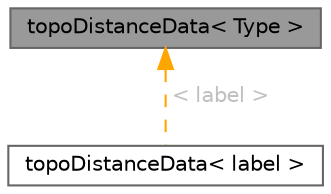 digraph "topoDistanceData&lt; Type &gt;"
{
 // LATEX_PDF_SIZE
  bgcolor="transparent";
  edge [fontname=Helvetica,fontsize=10,labelfontname=Helvetica,labelfontsize=10];
  node [fontname=Helvetica,fontsize=10,shape=box,height=0.2,width=0.4];
  Node1 [id="Node000001",label="topoDistanceData\< Type \>",height=0.2,width=0.4,color="gray40", fillcolor="grey60", style="filled", fontcolor="black",tooltip="For use with FaceCellWave. Determines topological distance to starting faces. Templated on passive tr..."];
  Node1 -> Node2 [id="edge1_Node000001_Node000002",dir="back",color="orange",style="dashed",tooltip=" ",label=" \< label \>",fontcolor="grey" ];
  Node2 [id="Node000002",label="topoDistanceData\< label \>",height=0.2,width=0.4,color="gray40", fillcolor="white", style="filled",URL="$classFoam_1_1topoDistanceData.html",tooltip=" "];
}
